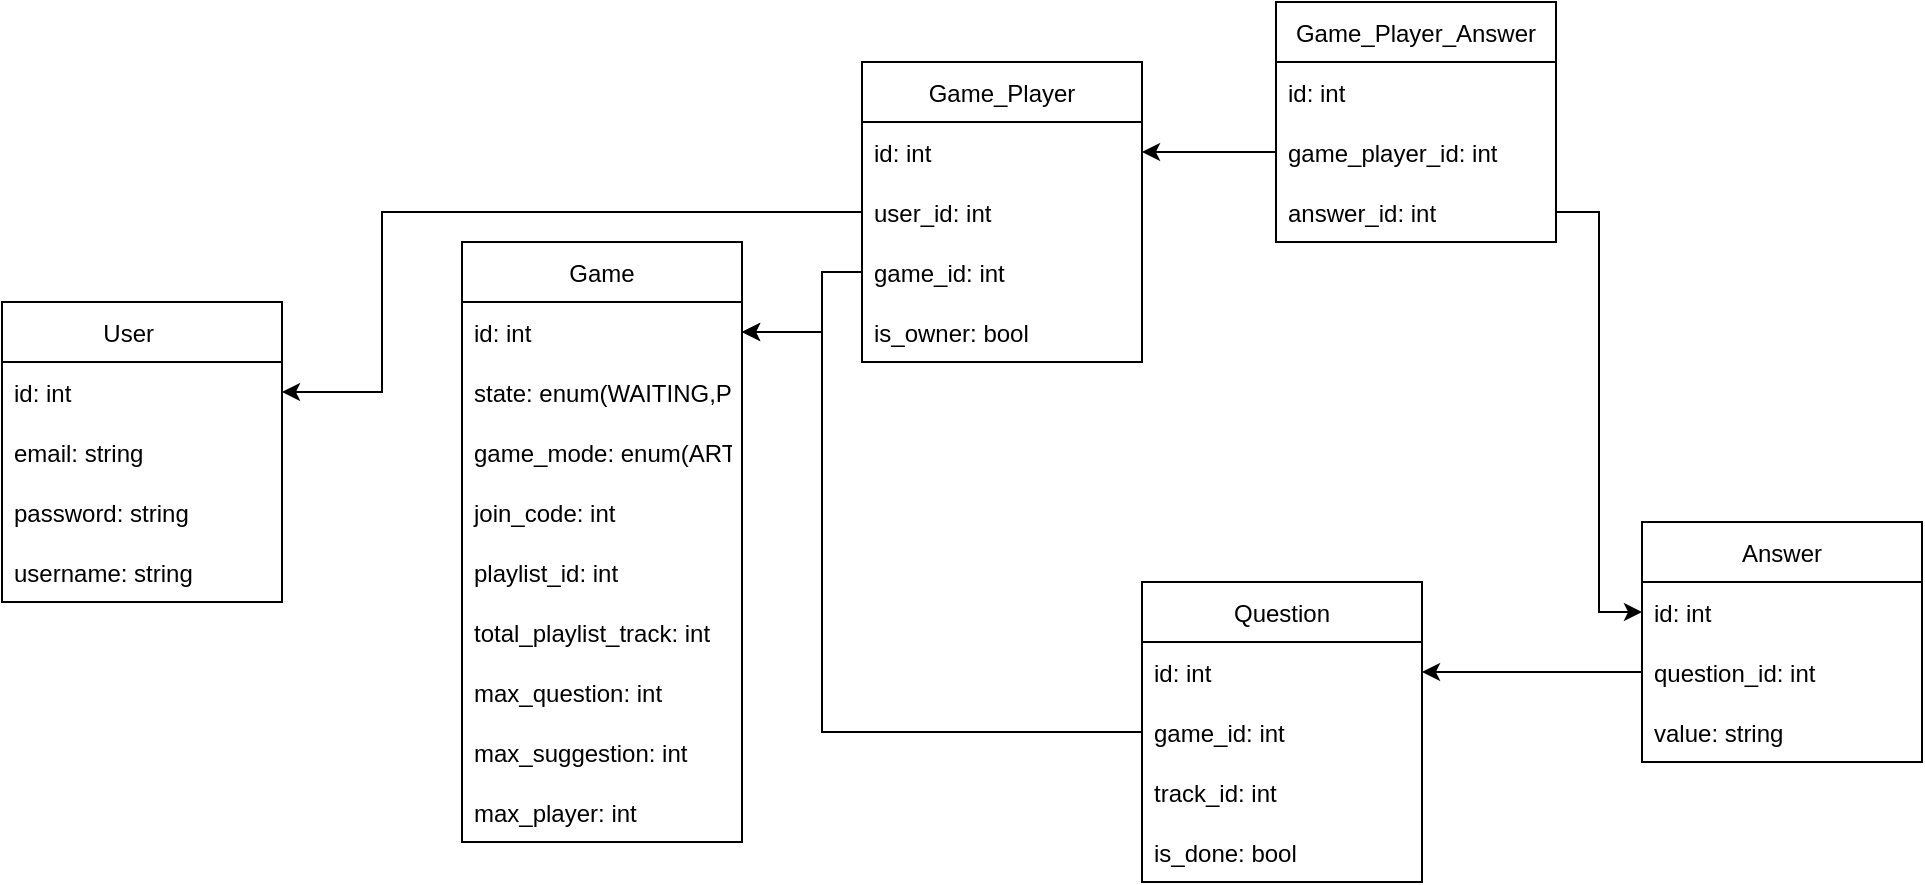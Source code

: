 <mxfile version="20.5.3" type="device"><diagram id="ul5JAwJK4g9vqu-bkVUu" name="Page-1"><mxGraphModel dx="868" dy="592" grid="1" gridSize="10" guides="1" tooltips="1" connect="1" arrows="1" fold="1" page="1" pageScale="1" pageWidth="827" pageHeight="1169" math="0" shadow="0"><root><mxCell id="0"/><mxCell id="1" parent="0"/><mxCell id="3Fnl5YS6FBdQl3b8k2Wx-1" value="User    " style="swimlane;fontStyle=0;childLayout=stackLayout;horizontal=1;startSize=30;horizontalStack=0;resizeParent=1;resizeParentMax=0;resizeLast=0;collapsible=1;marginBottom=0;" parent="1" vertex="1"><mxGeometry x="50" y="350" width="140" height="150" as="geometry"/></mxCell><mxCell id="3Fnl5YS6FBdQl3b8k2Wx-2" value="id: int" style="text;strokeColor=none;fillColor=none;align=left;verticalAlign=middle;spacingLeft=4;spacingRight=4;overflow=hidden;points=[[0,0.5],[1,0.5]];portConstraint=eastwest;rotatable=0;" parent="3Fnl5YS6FBdQl3b8k2Wx-1" vertex="1"><mxGeometry y="30" width="140" height="30" as="geometry"/></mxCell><mxCell id="3Fnl5YS6FBdQl3b8k2Wx-3" value="email: string" style="text;strokeColor=none;fillColor=none;align=left;verticalAlign=middle;spacingLeft=4;spacingRight=4;overflow=hidden;points=[[0,0.5],[1,0.5]];portConstraint=eastwest;rotatable=0;" parent="3Fnl5YS6FBdQl3b8k2Wx-1" vertex="1"><mxGeometry y="60" width="140" height="30" as="geometry"/></mxCell><mxCell id="3Fnl5YS6FBdQl3b8k2Wx-10" value="password: string" style="text;strokeColor=none;fillColor=none;align=left;verticalAlign=middle;spacingLeft=4;spacingRight=4;overflow=hidden;points=[[0,0.5],[1,0.5]];portConstraint=eastwest;rotatable=0;" parent="3Fnl5YS6FBdQl3b8k2Wx-1" vertex="1"><mxGeometry y="90" width="140" height="30" as="geometry"/></mxCell><mxCell id="3Fnl5YS6FBdQl3b8k2Wx-4" value="username: string" style="text;strokeColor=none;fillColor=none;align=left;verticalAlign=middle;spacingLeft=4;spacingRight=4;overflow=hidden;points=[[0,0.5],[1,0.5]];portConstraint=eastwest;rotatable=0;" parent="3Fnl5YS6FBdQl3b8k2Wx-1" vertex="1"><mxGeometry y="120" width="140" height="30" as="geometry"/></mxCell><mxCell id="3Fnl5YS6FBdQl3b8k2Wx-5" value="Game" style="swimlane;fontStyle=0;childLayout=stackLayout;horizontal=1;startSize=30;horizontalStack=0;resizeParent=1;resizeParentMax=0;resizeLast=0;collapsible=1;marginBottom=0;" parent="1" vertex="1"><mxGeometry x="280" y="320" width="140" height="300" as="geometry"/></mxCell><mxCell id="3Fnl5YS6FBdQl3b8k2Wx-6" value="id: int" style="text;strokeColor=none;fillColor=none;align=left;verticalAlign=middle;spacingLeft=4;spacingRight=4;overflow=hidden;points=[[0,0.5],[1,0.5]];portConstraint=eastwest;rotatable=0;" parent="3Fnl5YS6FBdQl3b8k2Wx-5" vertex="1"><mxGeometry y="30" width="140" height="30" as="geometry"/></mxCell><mxCell id="3Fnl5YS6FBdQl3b8k2Wx-8" value="state: enum(WAITING,PROGRESS,FINISH)" style="text;strokeColor=none;fillColor=none;align=left;verticalAlign=middle;spacingLeft=4;spacingRight=4;overflow=hidden;points=[[0,0.5],[1,0.5]];portConstraint=eastwest;rotatable=0;" parent="3Fnl5YS6FBdQl3b8k2Wx-5" vertex="1"><mxGeometry y="60" width="140" height="30" as="geometry"/></mxCell><mxCell id="3Fnl5YS6FBdQl3b8k2Wx-39" value="game_mode: enum(ARTiST,TRACK_NAME)" style="text;strokeColor=none;fillColor=none;align=left;verticalAlign=middle;spacingLeft=4;spacingRight=4;overflow=hidden;points=[[0,0.5],[1,0.5]];portConstraint=eastwest;rotatable=0;" parent="3Fnl5YS6FBdQl3b8k2Wx-5" vertex="1"><mxGeometry y="90" width="140" height="30" as="geometry"/></mxCell><mxCell id="3Fnl5YS6FBdQl3b8k2Wx-40" value="join_code: int" style="text;strokeColor=none;fillColor=none;align=left;verticalAlign=middle;spacingLeft=4;spacingRight=4;overflow=hidden;points=[[0,0.5],[1,0.5]];portConstraint=eastwest;rotatable=0;" parent="3Fnl5YS6FBdQl3b8k2Wx-5" vertex="1"><mxGeometry y="120" width="140" height="30" as="geometry"/></mxCell><mxCell id="3Fnl5YS6FBdQl3b8k2Wx-7" value="playlist_id: int" style="text;strokeColor=none;fillColor=none;align=left;verticalAlign=middle;spacingLeft=4;spacingRight=4;overflow=hidden;points=[[0,0.5],[1,0.5]];portConstraint=eastwest;rotatable=0;" parent="3Fnl5YS6FBdQl3b8k2Wx-5" vertex="1"><mxGeometry y="150" width="140" height="30" as="geometry"/></mxCell><mxCell id="3Fnl5YS6FBdQl3b8k2Wx-42" value="total_playlist_track: int" style="text;strokeColor=none;fillColor=none;align=left;verticalAlign=middle;spacingLeft=4;spacingRight=4;overflow=hidden;points=[[0,0.5],[1,0.5]];portConstraint=eastwest;rotatable=0;" parent="3Fnl5YS6FBdQl3b8k2Wx-5" vertex="1"><mxGeometry y="180" width="140" height="30" as="geometry"/></mxCell><mxCell id="3Fnl5YS6FBdQl3b8k2Wx-38" value="max_question: int" style="text;strokeColor=none;fillColor=none;align=left;verticalAlign=middle;spacingLeft=4;spacingRight=4;overflow=hidden;points=[[0,0.5],[1,0.5]];portConstraint=eastwest;rotatable=0;" parent="3Fnl5YS6FBdQl3b8k2Wx-5" vertex="1"><mxGeometry y="210" width="140" height="30" as="geometry"/></mxCell><mxCell id="3Fnl5YS6FBdQl3b8k2Wx-43" value="max_suggestion: int" style="text;strokeColor=none;fillColor=none;align=left;verticalAlign=middle;spacingLeft=4;spacingRight=4;overflow=hidden;points=[[0,0.5],[1,0.5]];portConstraint=eastwest;rotatable=0;" parent="3Fnl5YS6FBdQl3b8k2Wx-5" vertex="1"><mxGeometry y="240" width="140" height="30" as="geometry"/></mxCell><mxCell id="3Fnl5YS6FBdQl3b8k2Wx-48" value="max_player: int" style="text;strokeColor=none;fillColor=none;align=left;verticalAlign=middle;spacingLeft=4;spacingRight=4;overflow=hidden;points=[[0,0.5],[1,0.5]];portConstraint=eastwest;rotatable=0;" parent="3Fnl5YS6FBdQl3b8k2Wx-5" vertex="1"><mxGeometry y="270" width="140" height="30" as="geometry"/></mxCell><mxCell id="3Fnl5YS6FBdQl3b8k2Wx-12" value="Game_Player" style="swimlane;fontStyle=0;childLayout=stackLayout;horizontal=1;startSize=30;horizontalStack=0;resizeParent=1;resizeParentMax=0;resizeLast=0;collapsible=1;marginBottom=0;" parent="1" vertex="1"><mxGeometry x="480" y="230" width="140" height="150" as="geometry"/></mxCell><mxCell id="3Fnl5YS6FBdQl3b8k2Wx-13" value="id: int" style="text;strokeColor=none;fillColor=none;align=left;verticalAlign=middle;spacingLeft=4;spacingRight=4;overflow=hidden;points=[[0,0.5],[1,0.5]];portConstraint=eastwest;rotatable=0;" parent="3Fnl5YS6FBdQl3b8k2Wx-12" vertex="1"><mxGeometry y="30" width="140" height="30" as="geometry"/></mxCell><mxCell id="3Fnl5YS6FBdQl3b8k2Wx-17" value="user_id: int" style="text;strokeColor=none;fillColor=none;align=left;verticalAlign=middle;spacingLeft=4;spacingRight=4;overflow=hidden;points=[[0,0.5],[1,0.5]];portConstraint=eastwest;rotatable=0;" parent="3Fnl5YS6FBdQl3b8k2Wx-12" vertex="1"><mxGeometry y="60" width="140" height="30" as="geometry"/></mxCell><mxCell id="3Fnl5YS6FBdQl3b8k2Wx-14" value="game_id: int" style="text;strokeColor=none;fillColor=none;align=left;verticalAlign=middle;spacingLeft=4;spacingRight=4;overflow=hidden;points=[[0,0.5],[1,0.5]];portConstraint=eastwest;rotatable=0;" parent="3Fnl5YS6FBdQl3b8k2Wx-12" vertex="1"><mxGeometry y="90" width="140" height="30" as="geometry"/></mxCell><mxCell id="7M9tq7JihWExqmUlBs-t-1" value="is_owner: bool" style="text;strokeColor=none;fillColor=none;align=left;verticalAlign=middle;spacingLeft=4;spacingRight=4;overflow=hidden;points=[[0,0.5],[1,0.5]];portConstraint=eastwest;rotatable=0;" vertex="1" parent="3Fnl5YS6FBdQl3b8k2Wx-12"><mxGeometry y="120" width="140" height="30" as="geometry"/></mxCell><mxCell id="3Fnl5YS6FBdQl3b8k2Wx-16" style="edgeStyle=orthogonalEdgeStyle;rounded=0;orthogonalLoop=1;jettySize=auto;html=1;" parent="1" source="3Fnl5YS6FBdQl3b8k2Wx-14" target="3Fnl5YS6FBdQl3b8k2Wx-6" edge="1"><mxGeometry relative="1" as="geometry"><Array as="points"><mxPoint x="460" y="335"/><mxPoint x="460" y="365"/></Array></mxGeometry></mxCell><mxCell id="3Fnl5YS6FBdQl3b8k2Wx-19" value="Answer" style="swimlane;fontStyle=0;childLayout=stackLayout;horizontal=1;startSize=30;horizontalStack=0;resizeParent=1;resizeParentMax=0;resizeLast=0;collapsible=1;marginBottom=0;" parent="1" vertex="1"><mxGeometry x="870" y="460" width="140" height="120" as="geometry"/></mxCell><mxCell id="3Fnl5YS6FBdQl3b8k2Wx-20" value="id: int" style="text;strokeColor=none;fillColor=none;align=left;verticalAlign=middle;spacingLeft=4;spacingRight=4;overflow=hidden;points=[[0,0.5],[1,0.5]];portConstraint=eastwest;rotatable=0;" parent="3Fnl5YS6FBdQl3b8k2Wx-19" vertex="1"><mxGeometry y="30" width="140" height="30" as="geometry"/></mxCell><mxCell id="3Fnl5YS6FBdQl3b8k2Wx-28" value="question_id: int" style="text;strokeColor=none;fillColor=none;align=left;verticalAlign=middle;spacingLeft=4;spacingRight=4;overflow=hidden;points=[[0,0.5],[1,0.5]];portConstraint=eastwest;rotatable=0;" parent="3Fnl5YS6FBdQl3b8k2Wx-19" vertex="1"><mxGeometry y="60" width="140" height="30" as="geometry"/></mxCell><mxCell id="3Fnl5YS6FBdQl3b8k2Wx-49" value="value: string" style="text;strokeColor=none;fillColor=none;align=left;verticalAlign=middle;spacingLeft=4;spacingRight=4;overflow=hidden;points=[[0,0.5],[1,0.5]];portConstraint=eastwest;rotatable=0;" parent="3Fnl5YS6FBdQl3b8k2Wx-19" vertex="1"><mxGeometry y="90" width="140" height="30" as="geometry"/></mxCell><mxCell id="3Fnl5YS6FBdQl3b8k2Wx-25" value="Question" style="swimlane;fontStyle=0;childLayout=stackLayout;horizontal=1;startSize=30;horizontalStack=0;resizeParent=1;resizeParentMax=0;resizeLast=0;collapsible=1;marginBottom=0;" parent="1" vertex="1"><mxGeometry x="620" y="490" width="140" height="150" as="geometry"/></mxCell><mxCell id="3Fnl5YS6FBdQl3b8k2Wx-26" value="id: int" style="text;strokeColor=none;fillColor=none;align=left;verticalAlign=middle;spacingLeft=4;spacingRight=4;overflow=hidden;points=[[0,0.5],[1,0.5]];portConstraint=eastwest;rotatable=0;" parent="3Fnl5YS6FBdQl3b8k2Wx-25" vertex="1"><mxGeometry y="30" width="140" height="30" as="geometry"/></mxCell><mxCell id="3Fnl5YS6FBdQl3b8k2Wx-44" value="game_id: int" style="text;strokeColor=none;fillColor=none;align=left;verticalAlign=middle;spacingLeft=4;spacingRight=4;overflow=hidden;points=[[0,0.5],[1,0.5]];portConstraint=eastwest;rotatable=0;" parent="3Fnl5YS6FBdQl3b8k2Wx-25" vertex="1"><mxGeometry y="60" width="140" height="30" as="geometry"/></mxCell><mxCell id="3Fnl5YS6FBdQl3b8k2Wx-27" value="track_id: int" style="text;strokeColor=none;fillColor=none;align=left;verticalAlign=middle;spacingLeft=4;spacingRight=4;overflow=hidden;points=[[0,0.5],[1,0.5]];portConstraint=eastwest;rotatable=0;" parent="3Fnl5YS6FBdQl3b8k2Wx-25" vertex="1"><mxGeometry y="90" width="140" height="30" as="geometry"/></mxCell><mxCell id="3Fnl5YS6FBdQl3b8k2Wx-52" value="is_done: bool" style="text;strokeColor=none;fillColor=none;align=left;verticalAlign=middle;spacingLeft=4;spacingRight=4;overflow=hidden;points=[[0,0.5],[1,0.5]];portConstraint=eastwest;rotatable=0;" parent="3Fnl5YS6FBdQl3b8k2Wx-25" vertex="1"><mxGeometry y="120" width="140" height="30" as="geometry"/></mxCell><mxCell id="3Fnl5YS6FBdQl3b8k2Wx-29" style="edgeStyle=orthogonalEdgeStyle;rounded=0;orthogonalLoop=1;jettySize=auto;html=1;" parent="1" source="3Fnl5YS6FBdQl3b8k2Wx-28" target="3Fnl5YS6FBdQl3b8k2Wx-26" edge="1"><mxGeometry relative="1" as="geometry"/></mxCell><mxCell id="3Fnl5YS6FBdQl3b8k2Wx-30" value="Game_Player_Answer" style="swimlane;fontStyle=0;childLayout=stackLayout;horizontal=1;startSize=30;horizontalStack=0;resizeParent=1;resizeParentMax=0;resizeLast=0;collapsible=1;marginBottom=0;" parent="1" vertex="1"><mxGeometry x="687" y="200" width="140" height="120" as="geometry"/></mxCell><mxCell id="3Fnl5YS6FBdQl3b8k2Wx-31" value="id: int" style="text;strokeColor=none;fillColor=none;align=left;verticalAlign=middle;spacingLeft=4;spacingRight=4;overflow=hidden;points=[[0,0.5],[1,0.5]];portConstraint=eastwest;rotatable=0;" parent="3Fnl5YS6FBdQl3b8k2Wx-30" vertex="1"><mxGeometry y="30" width="140" height="30" as="geometry"/></mxCell><mxCell id="3Fnl5YS6FBdQl3b8k2Wx-34" value="game_player_id: int" style="text;strokeColor=none;fillColor=none;align=left;verticalAlign=middle;spacingLeft=4;spacingRight=4;overflow=hidden;points=[[0,0.5],[1,0.5]];portConstraint=eastwest;rotatable=0;" parent="3Fnl5YS6FBdQl3b8k2Wx-30" vertex="1"><mxGeometry y="60" width="140" height="30" as="geometry"/></mxCell><mxCell id="3Fnl5YS6FBdQl3b8k2Wx-32" value="answer_id: int" style="text;strokeColor=none;fillColor=none;align=left;verticalAlign=middle;spacingLeft=4;spacingRight=4;overflow=hidden;points=[[0,0.5],[1,0.5]];portConstraint=eastwest;rotatable=0;" parent="3Fnl5YS6FBdQl3b8k2Wx-30" vertex="1"><mxGeometry y="90" width="140" height="30" as="geometry"/></mxCell><mxCell id="3Fnl5YS6FBdQl3b8k2Wx-35" style="edgeStyle=orthogonalEdgeStyle;rounded=0;orthogonalLoop=1;jettySize=auto;html=1;exitX=0;exitY=0.5;exitDx=0;exitDy=0;" parent="1" source="3Fnl5YS6FBdQl3b8k2Wx-34" target="3Fnl5YS6FBdQl3b8k2Wx-13" edge="1"><mxGeometry relative="1" as="geometry"/></mxCell><mxCell id="3Fnl5YS6FBdQl3b8k2Wx-36" style="edgeStyle=orthogonalEdgeStyle;rounded=0;orthogonalLoop=1;jettySize=auto;html=1;entryX=0;entryY=0.5;entryDx=0;entryDy=0;" parent="1" source="3Fnl5YS6FBdQl3b8k2Wx-32" target="3Fnl5YS6FBdQl3b8k2Wx-20" edge="1"><mxGeometry relative="1" as="geometry"/></mxCell><mxCell id="3Fnl5YS6FBdQl3b8k2Wx-47" style="edgeStyle=orthogonalEdgeStyle;rounded=0;orthogonalLoop=1;jettySize=auto;html=1;" parent="1" source="3Fnl5YS6FBdQl3b8k2Wx-17" target="3Fnl5YS6FBdQl3b8k2Wx-2" edge="1"><mxGeometry relative="1" as="geometry"><Array as="points"><mxPoint x="240" y="305"/><mxPoint x="240" y="395"/></Array></mxGeometry></mxCell><mxCell id="3Fnl5YS6FBdQl3b8k2Wx-51" style="edgeStyle=orthogonalEdgeStyle;rounded=0;orthogonalLoop=1;jettySize=auto;html=1;" parent="1" source="3Fnl5YS6FBdQl3b8k2Wx-44" target="3Fnl5YS6FBdQl3b8k2Wx-6" edge="1"><mxGeometry relative="1" as="geometry"><Array as="points"><mxPoint x="460" y="565"/><mxPoint x="460" y="365"/></Array></mxGeometry></mxCell></root></mxGraphModel></diagram></mxfile>